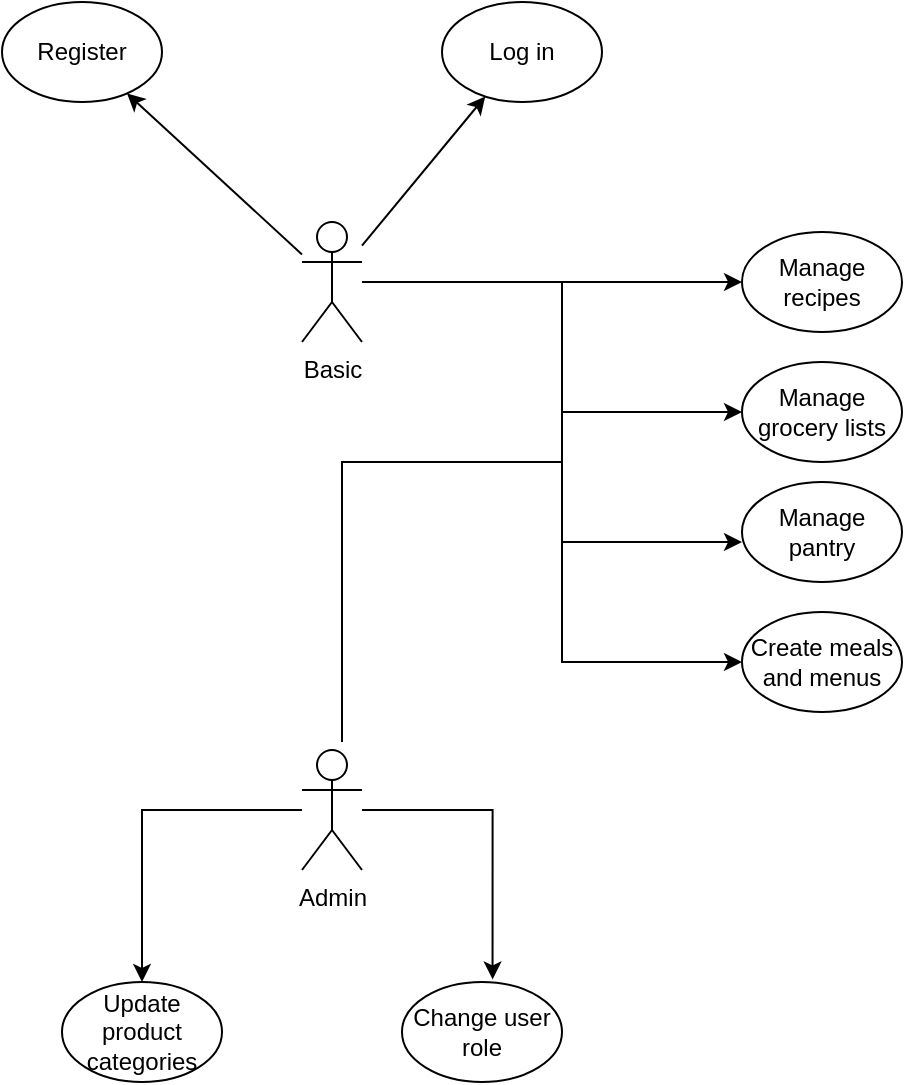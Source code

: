<mxfile version="26.0.14">
  <diagram name="Page-1" id="L-sf4UDmW3lwdUS-X8YM">
    <mxGraphModel dx="1430" dy="781" grid="1" gridSize="10" guides="1" tooltips="1" connect="1" arrows="1" fold="1" page="1" pageScale="1" pageWidth="1169" pageHeight="827" math="0" shadow="0">
      <root>
        <mxCell id="0" />
        <mxCell id="1" parent="0" />
        <mxCell id="mV4Gk4VA64g0n_hz20sP-16" style="edgeStyle=orthogonalEdgeStyle;rounded=0;orthogonalLoop=1;jettySize=auto;html=1;fontSize=12;" edge="1" parent="1" source="mV4Gk4VA64g0n_hz20sP-2" target="mV4Gk4VA64g0n_hz20sP-7">
          <mxGeometry relative="1" as="geometry" />
        </mxCell>
        <mxCell id="mV4Gk4VA64g0n_hz20sP-17" style="edgeStyle=orthogonalEdgeStyle;rounded=0;orthogonalLoop=1;jettySize=auto;html=1;entryX=0;entryY=0.5;entryDx=0;entryDy=0;fontSize=12;" edge="1" parent="1" source="mV4Gk4VA64g0n_hz20sP-2" target="mV4Gk4VA64g0n_hz20sP-8">
          <mxGeometry relative="1" as="geometry">
            <Array as="points">
              <mxPoint x="570" y="220" />
              <mxPoint x="570" y="285" />
            </Array>
          </mxGeometry>
        </mxCell>
        <mxCell id="mV4Gk4VA64g0n_hz20sP-19" style="edgeStyle=orthogonalEdgeStyle;rounded=0;orthogonalLoop=1;jettySize=auto;html=1;entryX=0;entryY=0.5;entryDx=0;entryDy=0;fontSize=12;" edge="1" parent="1" source="mV4Gk4VA64g0n_hz20sP-2" target="mV4Gk4VA64g0n_hz20sP-10">
          <mxGeometry relative="1" as="geometry">
            <Array as="points">
              <mxPoint x="570" y="220" />
              <mxPoint x="570" y="410" />
            </Array>
          </mxGeometry>
        </mxCell>
        <mxCell id="mV4Gk4VA64g0n_hz20sP-2" value="Basic" style="shape=umlActor;verticalLabelPosition=bottom;verticalAlign=top;html=1;outlineConnect=0;fontSize=12;" vertex="1" parent="1">
          <mxGeometry x="440" y="190" width="30" height="60" as="geometry" />
        </mxCell>
        <mxCell id="mV4Gk4VA64g0n_hz20sP-29" style="edgeStyle=orthogonalEdgeStyle;rounded=0;orthogonalLoop=1;jettySize=auto;html=1;entryX=0.5;entryY=0;entryDx=0;entryDy=0;fontSize=12;" edge="1" parent="1" source="mV4Gk4VA64g0n_hz20sP-3" target="mV4Gk4VA64g0n_hz20sP-12">
          <mxGeometry relative="1" as="geometry" />
        </mxCell>
        <mxCell id="mV4Gk4VA64g0n_hz20sP-3" value="Admin" style="shape=umlActor;verticalLabelPosition=bottom;verticalAlign=top;html=1;outlineConnect=0;fontSize=12;" vertex="1" parent="1">
          <mxGeometry x="440" y="454" width="30" height="60" as="geometry" />
        </mxCell>
        <mxCell id="mV4Gk4VA64g0n_hz20sP-4" value="Register" style="ellipse;whiteSpace=wrap;html=1;fontSize=12;" vertex="1" parent="1">
          <mxGeometry x="290" y="80" width="80" height="50" as="geometry" />
        </mxCell>
        <mxCell id="mV4Gk4VA64g0n_hz20sP-5" value="Log in" style="ellipse;whiteSpace=wrap;html=1;fontSize=12;" vertex="1" parent="1">
          <mxGeometry x="510" y="80" width="80" height="50" as="geometry" />
        </mxCell>
        <mxCell id="mV4Gk4VA64g0n_hz20sP-7" value="Manage recipes" style="ellipse;whiteSpace=wrap;html=1;fontSize=12;" vertex="1" parent="1">
          <mxGeometry x="660" y="195" width="80" height="50" as="geometry" />
        </mxCell>
        <mxCell id="mV4Gk4VA64g0n_hz20sP-8" value="Manage grocery lists" style="ellipse;whiteSpace=wrap;html=1;fontSize=12;" vertex="1" parent="1">
          <mxGeometry x="660" y="260" width="80" height="50" as="geometry" />
        </mxCell>
        <mxCell id="mV4Gk4VA64g0n_hz20sP-9" value="Manage pantry" style="ellipse;whiteSpace=wrap;html=1;fontSize=12;" vertex="1" parent="1">
          <mxGeometry x="660" y="320" width="80" height="50" as="geometry" />
        </mxCell>
        <mxCell id="mV4Gk4VA64g0n_hz20sP-10" value="Create meals and menus" style="ellipse;whiteSpace=wrap;html=1;fontSize=12;" vertex="1" parent="1">
          <mxGeometry x="660" y="385" width="80" height="50" as="geometry" />
        </mxCell>
        <mxCell id="mV4Gk4VA64g0n_hz20sP-12" value="Update product categories" style="ellipse;whiteSpace=wrap;html=1;fontSize=12;" vertex="1" parent="1">
          <mxGeometry x="320" y="570" width="80" height="50" as="geometry" />
        </mxCell>
        <mxCell id="mV4Gk4VA64g0n_hz20sP-13" value="Change user role" style="ellipse;whiteSpace=wrap;html=1;fontSize=12;" vertex="1" parent="1">
          <mxGeometry x="490" y="570" width="80" height="50" as="geometry" />
        </mxCell>
        <mxCell id="mV4Gk4VA64g0n_hz20sP-18" style="edgeStyle=orthogonalEdgeStyle;rounded=0;orthogonalLoop=1;jettySize=auto;html=1;entryX=0;entryY=0.6;entryDx=0;entryDy=0;entryPerimeter=0;fontSize=12;" edge="1" parent="1" source="mV4Gk4VA64g0n_hz20sP-2" target="mV4Gk4VA64g0n_hz20sP-9">
          <mxGeometry relative="1" as="geometry">
            <Array as="points">
              <mxPoint x="570" y="220" />
              <mxPoint x="570" y="350" />
            </Array>
          </mxGeometry>
        </mxCell>
        <mxCell id="mV4Gk4VA64g0n_hz20sP-30" style="edgeStyle=orthogonalEdgeStyle;rounded=0;orthogonalLoop=1;jettySize=auto;html=1;entryX=0.566;entryY=-0.026;entryDx=0;entryDy=0;entryPerimeter=0;fontSize=12;" edge="1" parent="1" source="mV4Gk4VA64g0n_hz20sP-3" target="mV4Gk4VA64g0n_hz20sP-13">
          <mxGeometry relative="1" as="geometry" />
        </mxCell>
        <mxCell id="mV4Gk4VA64g0n_hz20sP-34" value="" style="endArrow=classic;html=1;rounded=0;fontSize=12;" edge="1" parent="1" source="mV4Gk4VA64g0n_hz20sP-2" target="mV4Gk4VA64g0n_hz20sP-5">
          <mxGeometry width="50" height="50" relative="1" as="geometry">
            <mxPoint x="470" y="190" as="sourcePoint" />
            <mxPoint x="520" y="140" as="targetPoint" />
          </mxGeometry>
        </mxCell>
        <mxCell id="mV4Gk4VA64g0n_hz20sP-36" value="" style="endArrow=classic;html=1;rounded=0;fontSize=12;" edge="1" parent="1" source="mV4Gk4VA64g0n_hz20sP-2" target="mV4Gk4VA64g0n_hz20sP-4">
          <mxGeometry width="50" height="50" relative="1" as="geometry">
            <mxPoint x="370" y="190" as="sourcePoint" />
            <mxPoint x="420" y="140" as="targetPoint" />
          </mxGeometry>
        </mxCell>
        <mxCell id="mV4Gk4VA64g0n_hz20sP-38" value="" style="endArrow=none;html=1;rounded=0;fontSize=12;" edge="1" parent="1">
          <mxGeometry width="50" height="50" relative="1" as="geometry">
            <mxPoint x="460" y="450" as="sourcePoint" />
            <mxPoint x="570" y="310" as="targetPoint" />
            <Array as="points">
              <mxPoint x="460" y="310" />
            </Array>
          </mxGeometry>
        </mxCell>
      </root>
    </mxGraphModel>
  </diagram>
</mxfile>
